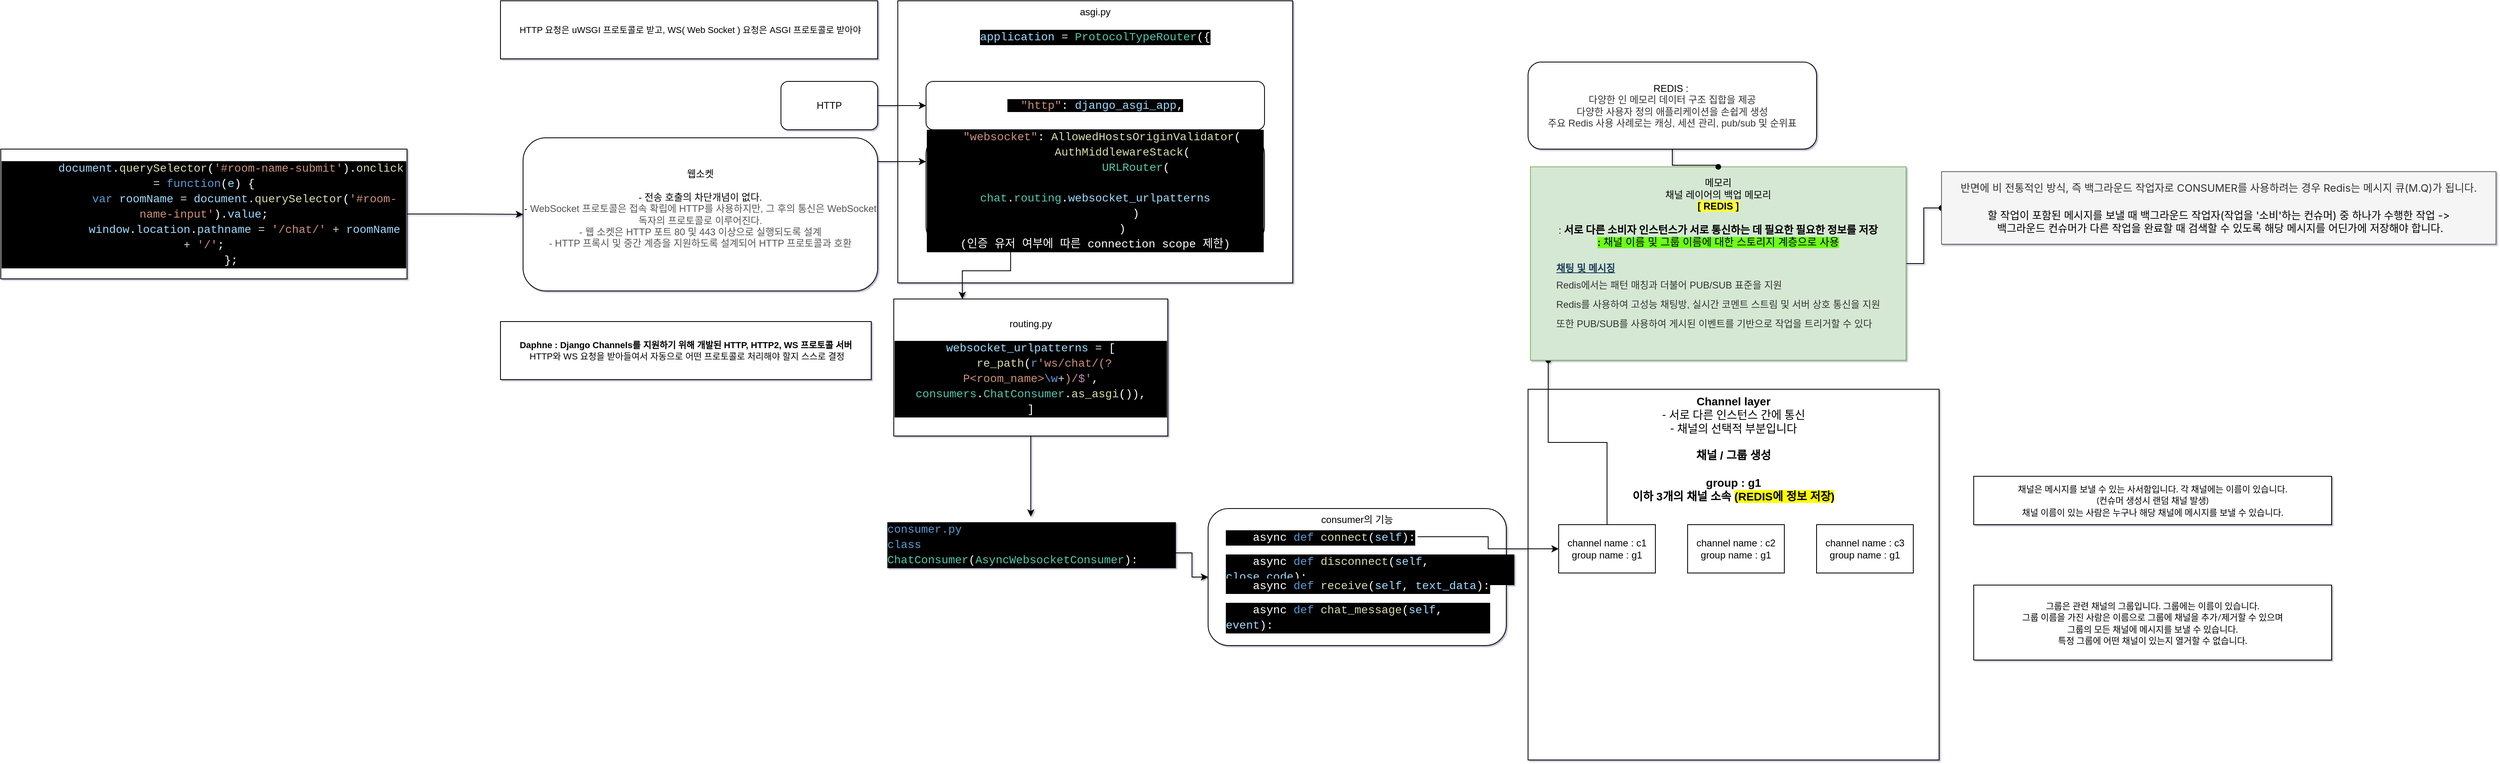 <mxfile version="19.0.3" type="github">
  <diagram id="NPFsqB44y0v2ecBJwlY3" name="Page-1">
    <mxGraphModel dx="3076" dy="697" grid="1" gridSize="12" guides="1" tooltips="1" connect="1" arrows="1" fold="1" page="1" pageScale="1" pageWidth="827" pageHeight="1169" math="0" shadow="1">
      <root>
        <mxCell id="0" />
        <mxCell id="1" parent="0" />
        <mxCell id="fisEKcdaARFLmrejdQHy-31" value="&lt;font style=&quot;font-size: 14px;&quot;&gt;Channel layer &lt;span style=&quot;background-color: rgb(248, 249, 250);&quot;&gt;&lt;br&gt;&lt;/span&gt;&lt;/font&gt;&lt;div style=&quot;text-align: center; font-size: 14px;&quot;&gt;&lt;span style=&quot;background-color: rgb(255, 255, 255); font-family: Lato, proxima-nova, &amp;quot;Helvetica Neue&amp;quot;, Arial, sans-serif; font-weight: 400; text-align: left;&quot;&gt;&lt;font style=&quot;font-size: 14px;&quot;&gt;- 서로 다른 인스턴스 간에 통신&lt;/font&gt;&lt;/span&gt;&lt;/div&gt;&lt;div style=&quot;text-align: center; font-size: 14px;&quot;&gt;&lt;/div&gt;&lt;font style=&quot;font-size: 14px;&quot;&gt;&lt;span style=&quot;font-family: Lato, proxima-nova, &amp;quot;Helvetica Neue&amp;quot;, Arial, sans-serif; font-weight: 400; text-align: left; background-color: rgb(255, 255, 255);&quot;&gt;- 채널의 선택적 부분입니다&lt;br&gt;&lt;/span&gt;&lt;br&gt;채널 / 그룹 생성&lt;br&gt;&lt;br&gt;group : g1 &lt;br&gt;이하 3개의 채널 소속 &lt;span style=&quot;background-color: rgb(255, 255, 0);&quot;&gt;(REDIS에 정보 저장)&lt;/span&gt;&lt;/font&gt;" style="rounded=0;whiteSpace=wrap;html=1;labelBackgroundColor=none;verticalAlign=top;fontStyle=1" parent="1" vertex="1">
          <mxGeometry x="1007" y="552" width="510" height="460" as="geometry" />
        </mxCell>
        <mxCell id="fisEKcdaARFLmrejdQHy-23" value="consumer의 기능" style="rounded=1;whiteSpace=wrap;html=1;verticalAlign=top;" parent="1" vertex="1">
          <mxGeometry x="610" y="700" width="370" height="170" as="geometry" />
        </mxCell>
        <mxCell id="fisEKcdaARFLmrejdQHy-13" value="asgi.py&lt;br&gt;&lt;br&gt;&lt;div style=&quot;color: rgb(255, 255, 255); background-color: rgb(0, 0, 0); font-family: Consolas, &amp;quot;Courier New&amp;quot;, monospace; font-size: 14px; line-height: 19px;&quot;&gt;&lt;div&gt;&lt;span style=&quot;color: #9cdcfe;&quot;&gt;application&lt;/span&gt; &lt;span style=&quot;color: #d4d4d4;&quot;&gt;=&lt;/span&gt; &lt;span style=&quot;color: #4ec9b0;&quot;&gt;ProtocolTypeRouter&lt;/span&gt;({&lt;/div&gt;&lt;div&gt;&lt;span style=&quot;color: #9cdcfe;&quot;&gt;&lt;/span&gt;&lt;/div&gt;&lt;/div&gt;" style="rounded=0;whiteSpace=wrap;html=1;verticalAlign=top;" parent="1" vertex="1">
          <mxGeometry x="225" y="70" width="490" height="350" as="geometry" />
        </mxCell>
        <mxCell id="fisEKcdaARFLmrejdQHy-2" value="HTTP" style="rounded=1;whiteSpace=wrap;html=1;" parent="1" vertex="1">
          <mxGeometry x="80" y="170" width="120" height="60" as="geometry" />
        </mxCell>
        <mxCell id="fisEKcdaARFLmrejdQHy-3" value="&lt;font style=&quot;font-size: 12px;&quot;&gt;웹소켓&lt;br&gt;&lt;br style=&quot;&quot;&gt;- 전송 호출의 차단개념이 없다.&lt;br style=&quot;&quot;&gt;-&amp;nbsp;&lt;span style=&quot;color: rgb(85, 85, 85); font-family: &amp;quot;Malgun Gothic&amp;quot;, &amp;quot;맑은 고딕&amp;quot;, 굴림, gulim, 돋움, dotum, &amp;quot;Microsoft NeoGothic&amp;quot;, &amp;quot;Droid sans&amp;quot;, sans-serif; background-color: rgb(255, 255, 255);&quot;&gt;WebSocket 프로토콜은 접속 확립에 HTTP를 사용하지만, 그 후의 통신은 WebSocket 독자의 프로토콜로 이루어진다.&lt;br&gt;-&amp;nbsp;&lt;/span&gt;&lt;span style=&quot;color: rgb(85, 85, 85); font-family: &amp;quot;Noto Sans KR&amp;quot;, Arial, &amp;quot;Apple SD Gothic Neo&amp;quot;, &amp;quot;Malgun Gothic&amp;quot;, &amp;quot;맑은 고딕&amp;quot;, &amp;quot;Nanum Gothic&amp;quot;, Dotum, 돋움, Helvetica, sans-serif;&quot;&gt;웹 소켓은 HTTP 포트 80 및 443 이상으로 실행되도록 설계&lt;br&gt;&lt;/span&gt;&lt;span style=&quot;color: rgb(85, 85, 85); font-family: &amp;quot;Malgun Gothic&amp;quot;, &amp;quot;맑은 고딕&amp;quot;, 굴림, gulim, 돋움, dotum, &amp;quot;Microsoft NeoGothic&amp;quot;, &amp;quot;Droid sans&amp;quot;, sans-serif; background-color: rgb(255, 255, 255);&quot;&gt;-&amp;nbsp;&lt;/span&gt;&lt;span style=&quot;color: rgb(85, 85, 85); font-family: &amp;quot;Noto Sans KR&amp;quot;, Arial, &amp;quot;Apple SD Gothic Neo&amp;quot;, &amp;quot;Malgun Gothic&amp;quot;, &amp;quot;맑은 고딕&amp;quot;, &amp;quot;Nanum Gothic&amp;quot;, Dotum, 돋움, Helvetica, sans-serif;&quot;&gt;HTTP 프록시 및 중간 계층을 지원하도록 설계되어 HTTP 프로토콜과 호환&lt;br&gt;&lt;/span&gt;&lt;/font&gt;&lt;span style=&quot;color: rgb(85, 85, 85); font-family: &amp;quot;Malgun Gothic&amp;quot;, &amp;quot;맑은 고딕&amp;quot;, 굴림, gulim, 돋움, dotum, &amp;quot;Microsoft NeoGothic&amp;quot;, &amp;quot;Droid sans&amp;quot;, sans-serif; font-size: 12px; background-color: rgb(255, 255, 255);&quot;&gt;&lt;br&gt;&lt;/span&gt;" style="rounded=1;whiteSpace=wrap;html=1;fontSize=12;align=center;" parent="1" vertex="1">
          <mxGeometry x="-240" y="240" width="440" height="190" as="geometry" />
        </mxCell>
        <mxCell id="fisEKcdaARFLmrejdQHy-5" value="&lt;span style=&quot;background-color: rgb(0, 0, 0); font-family: Consolas, &amp;quot;Courier New&amp;quot;, monospace; font-size: 14px; color: rgb(156, 220, 254);&quot;&gt;&amp;nbsp;&amp;nbsp;&lt;/span&gt;&lt;span style=&quot;background-color: rgb(0, 0, 0); font-family: Consolas, &amp;quot;Courier New&amp;quot;, monospace; font-size: 14px; color: rgb(206, 145, 120);&quot;&gt;&quot;http&quot;&lt;/span&gt;&lt;span style=&quot;background-color: rgb(0, 0, 0); color: rgb(255, 255, 255); font-family: Consolas, &amp;quot;Courier New&amp;quot;, monospace; font-size: 14px;&quot;&gt;: &lt;/span&gt;&lt;span style=&quot;background-color: rgb(0, 0, 0); font-family: Consolas, &amp;quot;Courier New&amp;quot;, monospace; font-size: 14px; color: rgb(156, 220, 254);&quot;&gt;django_asgi_app&lt;/span&gt;&lt;span style=&quot;background-color: rgb(0, 0, 0); color: rgb(255, 255, 255); font-family: Consolas, &amp;quot;Courier New&amp;quot;, monospace; font-size: 14px;&quot;&gt;,&lt;/span&gt;&lt;br&gt;&lt;div style=&quot;color: rgb(255, 255, 255); background-color: rgb(0, 0, 0); font-family: Consolas, &amp;quot;Courier New&amp;quot;, monospace; font-size: 14px; line-height: 19px;&quot;&gt;&lt;div&gt;&lt;span style=&quot;color: #9cdcfe;&quot;&gt;&lt;/span&gt;&lt;/div&gt;&lt;/div&gt;" style="rounded=1;whiteSpace=wrap;html=1;" parent="1" vertex="1">
          <mxGeometry x="260" y="170" width="420" height="60" as="geometry" />
        </mxCell>
        <mxCell id="fisEKcdaARFLmrejdQHy-29" style="edgeStyle=orthogonalEdgeStyle;rounded=0;orthogonalLoop=1;jettySize=auto;html=1;exitX=0.25;exitY=1;exitDx=0;exitDy=0;entryX=0.25;entryY=0;entryDx=0;entryDy=0;" parent="1" source="fisEKcdaARFLmrejdQHy-6" target="fisEKcdaARFLmrejdQHy-12" edge="1">
          <mxGeometry relative="1" as="geometry" />
        </mxCell>
        <mxCell id="fisEKcdaARFLmrejdQHy-6" value="&lt;div style=&quot;color: rgb(255, 255, 255); background-color: rgb(0, 0, 0); font-family: Consolas, &amp;quot;Courier New&amp;quot;, monospace; font-size: 14px; line-height: 19px;&quot;&gt;&lt;div&gt;&lt;span style=&quot;color: #9cdcfe;&quot;&gt;&amp;nbsp; &lt;/span&gt;&lt;span style=&quot;color: #ce9178;&quot;&gt;&quot;websocket&quot;&lt;/span&gt;: &lt;span style=&quot;color: #dcdcaa;&quot;&gt;AllowedHostsOriginValidator&lt;/span&gt;(&lt;/div&gt;&lt;div&gt;&amp;nbsp; &amp;nbsp; &amp;nbsp; &amp;nbsp; &lt;span style=&quot;color: #dcdcaa;&quot;&gt;AuthMiddlewareStack&lt;/span&gt;(&lt;/div&gt;&lt;div&gt;&amp;nbsp; &amp;nbsp; &amp;nbsp; &amp;nbsp; &amp;nbsp; &amp;nbsp; &lt;span style=&quot;color: #4ec9b0;&quot;&gt;URLRouter&lt;/span&gt;(&lt;/div&gt;&lt;div&gt;&amp;nbsp; &amp;nbsp; &amp;nbsp; &amp;nbsp; &amp;nbsp; &amp;nbsp; &amp;nbsp; &amp;nbsp; &lt;span style=&quot;color: #4ec9b0;&quot;&gt;chat&lt;/span&gt;.&lt;span style=&quot;color: #4ec9b0;&quot;&gt;routing&lt;/span&gt;.&lt;span style=&quot;color: #9cdcfe;&quot;&gt;websocket_urlpatterns&lt;/span&gt;&lt;/div&gt;&lt;div&gt;&amp;nbsp; &amp;nbsp; &amp;nbsp; &amp;nbsp; &amp;nbsp; &amp;nbsp; )&lt;/div&gt;&lt;div&gt;&amp;nbsp; &amp;nbsp; &amp;nbsp; &amp;nbsp; )&lt;br&gt;(인증 유저 여부에 따른 connection scope 제한)&lt;/div&gt;&lt;/div&gt;" style="rounded=1;whiteSpace=wrap;html=1;" parent="1" vertex="1">
          <mxGeometry x="260" y="240" width="420" height="130" as="geometry" />
        </mxCell>
        <mxCell id="fisEKcdaARFLmrejdQHy-8" value="" style="endArrow=classic;html=1;rounded=0;exitX=1;exitY=0.5;exitDx=0;exitDy=0;entryX=0;entryY=0.5;entryDx=0;entryDy=0;" parent="1" source="fisEKcdaARFLmrejdQHy-2" target="fisEKcdaARFLmrejdQHy-5" edge="1">
          <mxGeometry width="50" height="50" relative="1" as="geometry">
            <mxPoint x="380" y="390" as="sourcePoint" />
            <mxPoint x="430" y="340" as="targetPoint" />
          </mxGeometry>
        </mxCell>
        <mxCell id="fisEKcdaARFLmrejdQHy-9" value="" style="endArrow=classic;html=1;rounded=0;exitX=1;exitY=0.5;exitDx=0;exitDy=0;entryX=0;entryY=0.5;entryDx=0;entryDy=0;" parent="1" edge="1">
          <mxGeometry width="50" height="50" relative="1" as="geometry">
            <mxPoint x="200" y="269.5" as="sourcePoint" />
            <mxPoint x="260" y="269.5" as="targetPoint" />
          </mxGeometry>
        </mxCell>
        <mxCell id="fisEKcdaARFLmrejdQHy-25" style="edgeStyle=orthogonalEdgeStyle;rounded=0;orthogonalLoop=1;jettySize=auto;html=1;exitX=0.5;exitY=1;exitDx=0;exitDy=0;entryX=0.5;entryY=0;entryDx=0;entryDy=0;" parent="1" source="fisEKcdaARFLmrejdQHy-12" target="fisEKcdaARFLmrejdQHy-14" edge="1">
          <mxGeometry relative="1" as="geometry" />
        </mxCell>
        <mxCell id="fisEKcdaARFLmrejdQHy-12" value="routing.py&lt;br&gt;&lt;br&gt;&lt;div style=&quot;color: rgb(255, 255, 255); background-color: rgb(0, 0, 0); font-family: Consolas, &amp;quot;Courier New&amp;quot;, monospace; font-size: 14px; line-height: 19px;&quot;&gt;&lt;div&gt;&lt;span style=&quot;color: #9cdcfe;&quot;&gt;websocket_urlpatterns&lt;/span&gt; &lt;span style=&quot;color: #d4d4d4;&quot;&gt;=&lt;/span&gt; [&lt;/div&gt;&lt;div&gt;&amp;nbsp; &amp;nbsp; &lt;span style=&quot;color: #dcdcaa;&quot;&gt;re_path&lt;/span&gt;(&lt;span style=&quot;color: #569cd6;&quot;&gt;r&lt;/span&gt;&lt;span style=&quot;color: #ce9178;&quot;&gt;&#39;ws/chat/(?P&amp;lt;room_name&amp;gt;&lt;/span&gt;&lt;span style=&quot;color: #569cd6;&quot;&gt;\w&lt;/span&gt;&lt;span style=&quot;color: #d4d4d4;&quot;&gt;+&lt;/span&gt;&lt;span style=&quot;color: #ce9178;&quot;&gt;)/&lt;/span&gt;&lt;span style=&quot;color: #c586c0;&quot;&gt;$&lt;/span&gt;&lt;span style=&quot;color: #ce9178;&quot;&gt;&#39;&lt;/span&gt;, &lt;span style=&quot;color: #4ec9b0;&quot;&gt;consumers&lt;/span&gt;.&lt;span style=&quot;color: #4ec9b0;&quot;&gt;ChatConsumer&lt;/span&gt;.&lt;span style=&quot;color: #dcdcaa;&quot;&gt;as_asgi&lt;/span&gt;()),&lt;/div&gt;&lt;div&gt;]&lt;/div&gt;&lt;/div&gt;" style="rounded=0;whiteSpace=wrap;html=1;" parent="1" vertex="1">
          <mxGeometry x="220" y="440" width="340" height="170" as="geometry" />
        </mxCell>
        <mxCell id="fisEKcdaARFLmrejdQHy-24" style="edgeStyle=orthogonalEdgeStyle;rounded=0;orthogonalLoop=1;jettySize=auto;html=1;exitX=1;exitY=0.75;exitDx=0;exitDy=0;entryX=0;entryY=0.5;entryDx=0;entryDy=0;" parent="1" source="fisEKcdaARFLmrejdQHy-14" target="fisEKcdaARFLmrejdQHy-23" edge="1">
          <mxGeometry relative="1" as="geometry" />
        </mxCell>
        <mxCell id="fisEKcdaARFLmrejdQHy-14" value="&lt;div style=&quot;color: rgb(255, 255, 255); background-color: rgb(0, 0, 0); font-family: Consolas, &amp;quot;Courier New&amp;quot;, monospace; font-weight: normal; font-size: 14px; line-height: 19px;&quot;&gt;&lt;div&gt;&lt;span style=&quot;color: #569cd6;&quot;&gt;consumer.py&lt;br&gt;class&lt;/span&gt;&lt;span style=&quot;color: #ffffff;&quot;&gt; &lt;/span&gt;&lt;span style=&quot;color: #4ec9b0;&quot;&gt;ChatConsumer&lt;/span&gt;&lt;span style=&quot;color: #ffffff;&quot;&gt;(&lt;/span&gt;&lt;span style=&quot;color: #4ec9b0;&quot;&gt;AsyncWebsocketConsumer&lt;/span&gt;&lt;span style=&quot;color: #ffffff;&quot;&gt;):&lt;/span&gt;&lt;/div&gt;&lt;/div&gt;" style="text;whiteSpace=wrap;html=1;" parent="1" vertex="1">
          <mxGeometry x="210" y="710" width="360" height="60" as="geometry" />
        </mxCell>
        <mxCell id="fisEKcdaARFLmrejdQHy-30" style="edgeStyle=orthogonalEdgeStyle;rounded=0;orthogonalLoop=1;jettySize=auto;html=1;exitX=1;exitY=0.5;exitDx=0;exitDy=0;entryX=0;entryY=0.5;entryDx=0;entryDy=0;" parent="1" source="fisEKcdaARFLmrejdQHy-18" target="fisEKcdaARFLmrejdQHy-26" edge="1">
          <mxGeometry relative="1" as="geometry" />
        </mxCell>
        <mxCell id="fisEKcdaARFLmrejdQHy-18" value="&lt;div style=&quot;color: rgb(255, 255, 255); background-color: rgb(0, 0, 0); font-family: Consolas, &amp;quot;Courier New&amp;quot;, monospace; font-weight: normal; font-size: 14px; line-height: 19px;&quot;&gt;&lt;div&gt;&lt;span style=&quot;color: #ffffff;&quot;&gt;&amp;nbsp; &amp;nbsp; async &lt;/span&gt;&lt;span style=&quot;color: #569cd6;&quot;&gt;def&lt;/span&gt;&lt;span style=&quot;color: #ffffff;&quot;&gt; &lt;/span&gt;&lt;span style=&quot;color: #dcdcaa;&quot;&gt;connect&lt;/span&gt;&lt;span style=&quot;color: #ffffff;&quot;&gt;(&lt;/span&gt;&lt;span style=&quot;color: #9cdcfe;&quot;&gt;self&lt;/span&gt;&lt;span style=&quot;color: #ffffff;&quot;&gt;):&lt;/span&gt;&lt;/div&gt;&lt;div&gt;&lt;span style=&quot;color: #ffffff;&quot;&gt;&lt;/span&gt;&lt;/div&gt;&lt;/div&gt;" style="text;whiteSpace=wrap;html=1;" parent="1" vertex="1">
          <mxGeometry x="630" y="720" width="240" height="30" as="geometry" />
        </mxCell>
        <mxCell id="fisEKcdaARFLmrejdQHy-19" value="&lt;div style=&quot;color: rgb(255, 255, 255); background-color: rgb(0, 0, 0); font-family: Consolas, &amp;quot;Courier New&amp;quot;, monospace; font-weight: normal; font-size: 14px; line-height: 19px;&quot;&gt;&lt;div&gt;&lt;span style=&quot;color: #ffffff;&quot;&gt;&amp;nbsp; &amp;nbsp; async &lt;/span&gt;&lt;span style=&quot;color: #569cd6;&quot;&gt;def&lt;/span&gt;&lt;span style=&quot;color: #ffffff;&quot;&gt; &lt;/span&gt;&lt;span style=&quot;color: #dcdcaa;&quot;&gt;disconnect&lt;/span&gt;&lt;span style=&quot;color: #ffffff;&quot;&gt;(&lt;/span&gt;&lt;span style=&quot;color: #9cdcfe;&quot;&gt;self&lt;/span&gt;&lt;span style=&quot;color: #ffffff;&quot;&gt;, &lt;/span&gt;&lt;span style=&quot;color: #9cdcfe;&quot;&gt;close_code&lt;/span&gt;&lt;span style=&quot;color: #ffffff;&quot;&gt;):&lt;/span&gt;&lt;/div&gt;&lt;div&gt;&lt;span style=&quot;color: #ffffff;&quot;&gt;&lt;/span&gt;&lt;/div&gt;&lt;/div&gt;" style="text;whiteSpace=wrap;html=1;" parent="1" vertex="1">
          <mxGeometry x="630" y="750" width="360" height="30" as="geometry" />
        </mxCell>
        <mxCell id="fisEKcdaARFLmrejdQHy-21" value="&lt;div style=&quot;color: rgb(255, 255, 255); background-color: rgb(0, 0, 0); font-family: Consolas, &amp;quot;Courier New&amp;quot;, monospace; font-weight: normal; font-size: 14px; line-height: 19px;&quot;&gt;&lt;div&gt;&lt;span style=&quot;color: #ffffff;&quot;&gt;&amp;nbsp; &amp;nbsp; async &lt;/span&gt;&lt;span style=&quot;color: #569cd6;&quot;&gt;def&lt;/span&gt;&lt;span style=&quot;color: #ffffff;&quot;&gt; &lt;/span&gt;&lt;span style=&quot;color: #dcdcaa;&quot;&gt;receive&lt;/span&gt;&lt;span style=&quot;color: #ffffff;&quot;&gt;(&lt;/span&gt;&lt;span style=&quot;color: #9cdcfe;&quot;&gt;self&lt;/span&gt;&lt;span style=&quot;color: #ffffff;&quot;&gt;, &lt;/span&gt;&lt;span style=&quot;color: #9cdcfe;&quot;&gt;text_data&lt;/span&gt;&lt;span style=&quot;color: #ffffff;&quot;&gt;):&lt;/span&gt;&lt;/div&gt;&lt;div&gt;&lt;span style=&quot;color: #ffffff;&quot;&gt;&lt;/span&gt;&lt;/div&gt;&lt;/div&gt;" style="text;whiteSpace=wrap;html=1;" parent="1" vertex="1">
          <mxGeometry x="630" y="780" width="330" height="30" as="geometry" />
        </mxCell>
        <mxCell id="fisEKcdaARFLmrejdQHy-22" value="&lt;div style=&quot;color: rgb(255, 255, 255); background-color: rgb(0, 0, 0); font-family: Consolas, &amp;quot;Courier New&amp;quot;, monospace; font-weight: normal; font-size: 14px; line-height: 19px;&quot;&gt;&lt;div&gt;&lt;span style=&quot;color: #ffffff;&quot;&gt;&amp;nbsp; &amp;nbsp; async &lt;/span&gt;&lt;span style=&quot;color: #569cd6;&quot;&gt;def&lt;/span&gt;&lt;span style=&quot;color: #ffffff;&quot;&gt; &lt;/span&gt;&lt;span style=&quot;color: #dcdcaa;&quot;&gt;chat_message&lt;/span&gt;&lt;span style=&quot;color: #ffffff;&quot;&gt;(&lt;/span&gt;&lt;span style=&quot;color: #9cdcfe;&quot;&gt;self&lt;/span&gt;&lt;span style=&quot;color: #ffffff;&quot;&gt;, &lt;/span&gt;&lt;span style=&quot;color: #9cdcfe;&quot;&gt;event&lt;/span&gt;&lt;span style=&quot;color: #ffffff;&quot;&gt;):&lt;/span&gt;&lt;/div&gt;&lt;div&gt;&lt;span style=&quot;color: #ffffff;&quot;&gt;&lt;/span&gt;&lt;/div&gt;&lt;/div&gt;" style="text;whiteSpace=wrap;html=1;" parent="1" vertex="1">
          <mxGeometry x="630" y="810" width="330" height="30" as="geometry" />
        </mxCell>
        <mxCell id="fisEKcdaARFLmrejdQHy-39" style="edgeStyle=orthogonalEdgeStyle;rounded=0;orthogonalLoop=1;jettySize=auto;html=1;exitX=0.5;exitY=0;exitDx=0;exitDy=0;fontSize=14;endArrow=oval;endFill=1;" parent="1" source="fisEKcdaARFLmrejdQHy-26" target="fisEKcdaARFLmrejdQHy-34" edge="1">
          <mxGeometry relative="1" as="geometry">
            <Array as="points">
              <mxPoint x="1105" y="618" />
              <mxPoint x="1032" y="618" />
            </Array>
          </mxGeometry>
        </mxCell>
        <mxCell id="fisEKcdaARFLmrejdQHy-26" value="channel name : c1&lt;br&gt;group name : g1" style="rounded=0;whiteSpace=wrap;html=1;labelBackgroundColor=none;" parent="1" vertex="1">
          <mxGeometry x="1045" y="720" width="120" height="60" as="geometry" />
        </mxCell>
        <mxCell id="fisEKcdaARFLmrejdQHy-32" value="channel name : c2&lt;br&gt;group name : g1" style="rounded=0;whiteSpace=wrap;html=1;labelBackgroundColor=none;" parent="1" vertex="1">
          <mxGeometry x="1205" y="720" width="120" height="60" as="geometry" />
        </mxCell>
        <mxCell id="fisEKcdaARFLmrejdQHy-33" value="channel name : c3&lt;br&gt;group name : g1" style="rounded=0;whiteSpace=wrap;html=1;labelBackgroundColor=none;" parent="1" vertex="1">
          <mxGeometry x="1365" y="720" width="120" height="60" as="geometry" />
        </mxCell>
        <mxCell id="fisEKcdaARFLmrejdQHy-41" value="" style="edgeStyle=orthogonalEdgeStyle;rounded=0;orthogonalLoop=1;jettySize=auto;html=1;fontSize=14;endArrow=oval;endFill=1;" parent="1" source="fisEKcdaARFLmrejdQHy-34" target="fisEKcdaARFLmrejdQHy-40" edge="1">
          <mxGeometry relative="1" as="geometry" />
        </mxCell>
        <mxCell id="fisEKcdaARFLmrejdQHy-34" value="&lt;font style=&quot;font-size: 12px;&quot;&gt;메모리&lt;br&gt;채널 레이어의 백업 메모리&lt;br&gt;&lt;span style=&quot;background-color: rgb(255, 255, 51);&quot;&gt;&lt;b&gt;[ REDIS ]&lt;br&gt;&lt;/b&gt;&lt;/span&gt;&lt;br&gt;:&amp;nbsp;&lt;b&gt;&lt;span style=&quot;font-family: -apple-system, BlinkMacSystemFont, &amp;quot;Segoe UI Adjusted&amp;quot;, &amp;quot;Segoe UI&amp;quot;, &amp;quot;Liberation Sans&amp;quot;, sans-serif; font-size: 13px; text-align: left;&quot;&gt;서로 다른 소비자 인스턴스가 서로 통신하는 데 필요한 필요한 정보를 저장&lt;br&gt;&lt;/span&gt;&lt;span style=&quot;background-color: rgb(108, 255, 23);&quot;&gt;:&amp;nbsp;&lt;/span&gt;&lt;/b&gt;&lt;span style=&quot;background-color: rgb(108, 255, 23);&quot;&gt;&lt;span style=&quot;font-family: -apple-system, BlinkMacSystemFont, &amp;quot;Segoe UI Adjusted&amp;quot;, &amp;quot;Segoe UI&amp;quot;, &amp;quot;Liberation Sans&amp;quot;, sans-serif; font-size: 13px; text-align: left;&quot;&gt;채널 이름 및 그룹 이름에 대한 스토리지 계층으로 사용&lt;/span&gt;&lt;b&gt;&lt;br&gt;&lt;/b&gt;&lt;/span&gt;&lt;br&gt;&lt;/font&gt;&lt;div style=&quot;box-sizing: border-box; direction: ltr; color: rgb(51, 51, 51); font-family: &amp;quot;Malgun Gothic&amp;quot;, sans-serif; text-align: left;&quot; class=&quot;title-wrapper&quot;&gt;&lt;div style=&quot;box-sizing: border-box; direction: ltr; width: auto; max-width: none; margin: 0px -10px; min-width: 0px;&quot; class=&quot;row title&quot;&gt;&lt;div style=&quot;box-sizing: border-box; direction: ltr; float: left; min-height: 2px; padding: 0px 10px; position: relative; width: 292.984px;&quot; class=&quot;twelve columns&quot;&gt;&lt;h3 style=&quot;box-sizing: border-box; margin: 0px; line-height: 1.3em; color: rgb(31, 61, 92); text-rendering: optimizelegibility;&quot; id=&quot;채팅_및_메시징_&quot;&gt;&lt;a style=&quot;box-sizing: border-box; color: inherit; font-size: 12px;&quot; name=&quot;채팅_및_메시징_&quot;&gt;&lt;font style=&quot;font-size: 12px;&quot;&gt;채팅 및 메시징&lt;/font&gt;&lt;/a&gt;&lt;/h3&gt;&lt;/div&gt;&lt;/div&gt;&lt;/div&gt;&lt;div style=&quot;box-sizing: border-box; direction: ltr; margin-bottom: 25px; font-family: &amp;quot;Malgun Gothic&amp;quot;, sans-serif; color: rgb(51, 51, 51); text-align: left;&quot; class=&quot;aws-text-box&quot;&gt;&lt;div style=&quot;box-sizing: border-box; direction: ltr;&quot;&gt;&lt;p style=&quot;box-sizing: border-box; margin: 0px 0px 0.8em;&quot;&gt;&lt;font style=&quot;font-size: 12px;&quot;&gt;&lt;br&gt;&lt;/font&gt;&lt;/p&gt;&lt;p style=&quot;box-sizing: border-box; margin: 0px 0px 0.8em;&quot;&gt;&lt;font style=&quot;font-size: 12px;&quot;&gt;Redis에서는 패턴 매칭과 더불어 PUB/SUB 표준을 지원&lt;/font&gt;&lt;/p&gt;&lt;p style=&quot;box-sizing: border-box; margin: 0px 0px 0.8em;&quot;&gt;&lt;font style=&quot;font-size: 12px;&quot;&gt;Redis를 사용하여 고성능 채팅방, 실시간 코멘트 스트림 및 서버 상호 통신을 지원&lt;/font&gt;&lt;/p&gt;&lt;p style=&quot;box-sizing: border-box; margin: 0px 0px 0.8em;&quot;&gt;&lt;font style=&quot;font-size: 12px;&quot;&gt;또한 PUB/SUB를 사용하여 게시된 이벤트를 기반으로 작업을 트리거할 수 있다&lt;/font&gt;&lt;/p&gt;&lt;/div&gt;&lt;/div&gt;" style="whiteSpace=wrap;html=1;labelBackgroundColor=none;labelBorderColor=none;fillColor=#d5e8d4;strokeColor=#82b366;" parent="1" vertex="1">
          <mxGeometry x="1010" y="276" width="466" height="240" as="geometry" />
        </mxCell>
        <mxCell id="fisEKcdaARFLmrejdQHy-40" value="&lt;span style=&quot;font-family: -apple-system, BlinkMacSystemFont, &amp;quot;Segoe UI Adjusted&amp;quot;, &amp;quot;Segoe UI&amp;quot;, &amp;quot;Liberation Sans&amp;quot;, sans-serif; font-size: 13px; text-align: left;&quot;&gt;반면에 비 전통적인 방식, 즉 백그라운드 작업자로 CONSUMER를 사용하려는 경우 Redis는 메시지 큐(M.Q)가 됩니다.&lt;br&gt;&lt;br&gt;&lt;/span&gt;&lt;span style=&quot;color: rgb(0, 0, 0); font-family: -apple-system, BlinkMacSystemFont, &amp;quot;Segoe UI Adjusted&amp;quot;, &amp;quot;Segoe UI&amp;quot;, &amp;quot;Liberation Sans&amp;quot;, sans-serif; font-size: 13px; text-align: left;&quot;&gt;할 작업이 포함된 메시지를 보낼 때 백그라운드 작업자(작업을 &#39;소비&#39;하는 컨슈머) 중 하나가 수행한 작업 -&amp;gt;&lt;br&gt;&amp;nbsp;백그라운드 컨슈머가 다른 작업을 완료할 때 검색할 수 있도록 해당 메시지를 어딘가에 저장해야 합니다.&lt;/span&gt;&lt;span style=&quot;font-family: -apple-system, BlinkMacSystemFont, &amp;quot;Segoe UI Adjusted&amp;quot;, &amp;quot;Segoe UI&amp;quot;, &amp;quot;Liberation Sans&amp;quot;, sans-serif; font-size: 13px; text-align: left;&quot;&gt;&lt;br&gt;&lt;/span&gt;" style="whiteSpace=wrap;html=1;labelBackgroundColor=none;labelBorderColor=none;fontSize=14;fillColor=#f5f5f5;fontColor=#333333;strokeColor=#666666;" parent="1" vertex="1">
          <mxGeometry x="1520" y="282" width="688" height="90" as="geometry" />
        </mxCell>
        <mxCell id="fisEKcdaARFLmrejdQHy-45" value="" style="edgeStyle=orthogonalEdgeStyle;rounded=0;orthogonalLoop=1;jettySize=auto;html=1;fontSize=12;endArrow=oval;endFill=1;" parent="1" source="fisEKcdaARFLmrejdQHy-44" target="fisEKcdaARFLmrejdQHy-34" edge="1">
          <mxGeometry relative="1" as="geometry" />
        </mxCell>
        <mxCell id="fisEKcdaARFLmrejdQHy-44" value="&lt;span style=&quot;&quot;&gt;REDIS :&amp;nbsp;&lt;/span&gt;&lt;br style=&quot;&quot;&gt;&lt;span style=&quot;color: rgb(51, 51, 51); font-family: &amp;quot;Malgun Gothic&amp;quot;, sans-serif; text-align: left;&quot;&gt;다양한 인 메모리 데이터 구조 집합을 제공&lt;br&gt;다양한 사용자 정의 애플리케이션을 손쉽게 생성&lt;br&gt;주요 Redis 사용 사례로는 캐싱, 세션 관리, pub/sub 및 순위표&lt;/span&gt;" style="rounded=1;whiteSpace=wrap;html=1;labelBackgroundColor=none;labelBorderColor=none;fontSize=12;" parent="1" vertex="1">
          <mxGeometry x="1007" y="146" width="358" height="108" as="geometry" />
        </mxCell>
        <mxCell id="3Suzo0Az5EUJh5K1zyQp-2" style="edgeStyle=orthogonalEdgeStyle;rounded=0;orthogonalLoop=1;jettySize=auto;html=1;exitX=1;exitY=0.5;exitDx=0;exitDy=0;entryX=0;entryY=0.5;entryDx=0;entryDy=0;" parent="1" source="3Suzo0Az5EUJh5K1zyQp-1" target="fisEKcdaARFLmrejdQHy-3" edge="1">
          <mxGeometry relative="1" as="geometry" />
        </mxCell>
        <mxCell id="3Suzo0Az5EUJh5K1zyQp-1" value="&lt;div style=&quot;color: rgb(255, 255, 255); background-color: rgb(0, 0, 0); font-family: Consolas, &amp;quot;Courier New&amp;quot;, monospace; font-size: 14px; line-height: 19px;&quot;&gt;&lt;div&gt;&amp;nbsp; &amp;nbsp; &amp;nbsp; &amp;nbsp; &lt;span style=&quot;color: #9cdcfe;&quot;&gt;document&lt;/span&gt;.&lt;span style=&quot;color: #dcdcaa;&quot;&gt;querySelector&lt;/span&gt;(&lt;span style=&quot;color: #ce9178;&quot;&gt;&#39;#room-name-submit&#39;&lt;/span&gt;).&lt;span style=&quot;color: #dcdcaa;&quot;&gt;onclick&lt;/span&gt; &lt;span style=&quot;color: #d4d4d4;&quot;&gt;=&lt;/span&gt; &lt;span style=&quot;color: #569cd6;&quot;&gt;function&lt;/span&gt;(&lt;span style=&quot;color: #9cdcfe;&quot;&gt;e&lt;/span&gt;) {&lt;/div&gt;&lt;div&gt;&amp;nbsp; &amp;nbsp; &amp;nbsp; &amp;nbsp; &amp;nbsp; &amp;nbsp; &lt;span style=&quot;color: #569cd6;&quot;&gt;var&lt;/span&gt; &lt;span style=&quot;color: #9cdcfe;&quot;&gt;roomName&lt;/span&gt; &lt;span style=&quot;color: #d4d4d4;&quot;&gt;=&lt;/span&gt; &lt;span style=&quot;color: #9cdcfe;&quot;&gt;document&lt;/span&gt;.&lt;span style=&quot;color: #dcdcaa;&quot;&gt;querySelector&lt;/span&gt;(&lt;span style=&quot;color: #ce9178;&quot;&gt;&#39;#room-name-input&#39;&lt;/span&gt;).&lt;span style=&quot;color: #9cdcfe;&quot;&gt;value&lt;/span&gt;;&lt;/div&gt;&lt;div&gt;&amp;nbsp; &amp;nbsp; &amp;nbsp; &amp;nbsp; &amp;nbsp; &amp;nbsp; &lt;span style=&quot;color: #9cdcfe;&quot;&gt;window&lt;/span&gt;.&lt;span style=&quot;color: #9cdcfe;&quot;&gt;location&lt;/span&gt;.&lt;span style=&quot;color: #9cdcfe;&quot;&gt;pathname&lt;/span&gt; &lt;span style=&quot;color: #d4d4d4;&quot;&gt;=&lt;/span&gt; &lt;span style=&quot;color: #ce9178;&quot;&gt;&#39;/chat/&#39;&lt;/span&gt; &lt;span style=&quot;color: #d4d4d4;&quot;&gt;+&lt;/span&gt; &lt;span style=&quot;color: #9cdcfe;&quot;&gt;roomName&lt;/span&gt; &lt;span style=&quot;color: #d4d4d4;&quot;&gt;+&lt;/span&gt; &lt;span style=&quot;color: #ce9178;&quot;&gt;&#39;/&#39;&lt;/span&gt;;&lt;/div&gt;&lt;div&gt;&amp;nbsp; &amp;nbsp; &amp;nbsp; &amp;nbsp; };&lt;/div&gt;&lt;/div&gt;" style="whiteSpace=wrap;html=1;" parent="1" vertex="1">
          <mxGeometry x="-888" y="254" width="504" height="161" as="geometry" />
        </mxCell>
        <mxCell id="3Suzo0Az5EUJh5K1zyQp-3" value="&lt;span style=&quot;font-family: &amp;quot;Noto Sans KR&amp;quot;, sans-serif; font-size: 11px; text-align: start; background-color: rgb(255, 255, 255);&quot;&gt;&amp;nbsp;HTTP 요청은 uWSGI 프로토콜로 받고, WS( Web Socket ) 요청은 ASGI 프로토콜로 받아야&lt;/span&gt;" style="rounded=0;whiteSpace=wrap;html=1;fontSize=11;" parent="1" vertex="1">
          <mxGeometry x="-268" y="70" width="468" height="72" as="geometry" />
        </mxCell>
        <mxCell id="3Suzo0Az5EUJh5K1zyQp-5" value="&lt;b style=&quot;font-family: &amp;quot;Noto Sans KR&amp;quot;, sans-serif; font-size: 11px; text-align: start; background-color: rgb(255, 255, 255);&quot;&gt;Daphne :&amp;nbsp;&lt;/b&gt;&lt;b style=&quot;font-family: &amp;quot;Noto Sans KR&amp;quot;, sans-serif; font-size: 11px; text-align: start; background-color: rgb(255, 255, 255);&quot;&gt;Django Channels를 지원하기 위해 개발된 HTTP, HTTP2, WS 프로토콜 서버&lt;br&gt;&lt;/b&gt;&lt;span style=&quot;font-family: &amp;quot;Noto Sans KR&amp;quot;, sans-serif; font-size: 11px; text-align: start; background-color: rgb(255, 255, 255);&quot;&gt;&amp;nbsp;HTTP와 WS 요청을 받아들여서 자동으로 어떤 프로토콜로 처리해야 할지 스스로 결정&lt;/span&gt;" style="whiteSpace=wrap;html=1;fontSize=11;" parent="1" vertex="1">
          <mxGeometry x="-268" y="468" width="460" height="72" as="geometry" />
        </mxCell>
        <mxCell id="3Suzo0Az5EUJh5K1zyQp-7" value="&lt;span style=&quot;font-family: Lato, proxima-nova, &amp;quot;Helvetica Neue&amp;quot;, Arial, sans-serif; font-size: 11px; text-align: left;&quot;&gt;채널은 메시지를 보낼 수 있는 사서함입니다. 각 채널에는 이름이 있습니다. &lt;br&gt;(컨슈머 생성시 랜덤 채널 발생)&lt;br&gt;채널 이름이 있는 사람은 누구나 해당 채널에 메시지를 보낼 수 있습니다.&lt;/span&gt;" style="whiteSpace=wrap;html=1;labelBackgroundColor=none;fontSize=11;" parent="1" vertex="1">
          <mxGeometry x="1560" y="660" width="444" height="60" as="geometry" />
        </mxCell>
        <mxCell id="3Suzo0Az5EUJh5K1zyQp-8" value="&lt;span style=&quot;font-family: Lato, proxima-nova, &amp;quot;Helvetica Neue&amp;quot;, Arial, sans-serif; font-size: 11px; text-align: left; background-color: rgb(255, 255, 255);&quot;&gt;그룹은 관련 채널의 그룹입니다. 그룹에는 이름이 있습니다. &lt;br&gt;그룹 이름을 가진 사람은 이름으로 그룹에 채널을 추가/제거할 수 있으며 &lt;br&gt;그룹의 모든 채널에 메시지를 보낼 수 있습니다. &lt;br&gt;특정 그룹에 어떤 채널이 있는지 열거할 수 없습니다.&lt;/span&gt;" style="whiteSpace=wrap;html=1;labelBackgroundColor=none;fontSize=11;" parent="1" vertex="1">
          <mxGeometry x="1560" y="795" width="444" height="93" as="geometry" />
        </mxCell>
      </root>
    </mxGraphModel>
  </diagram>
</mxfile>
